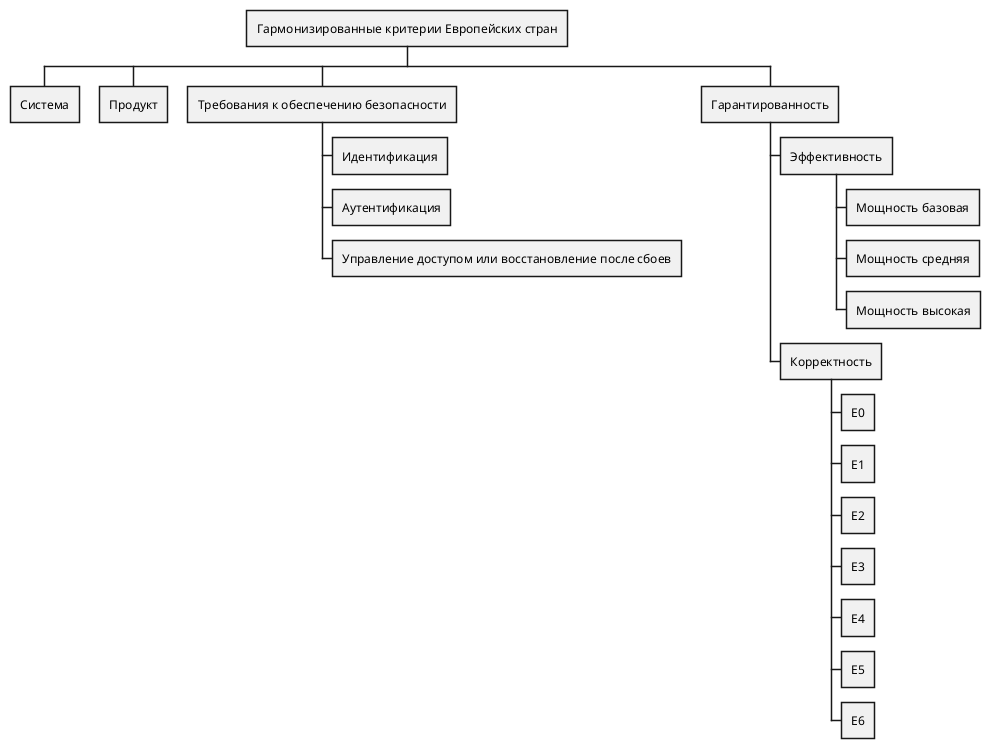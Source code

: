 @startwbs
+ Гармонизированные критерии Европейских стран

++ Система
++ Продукт

++ Требования к обеспечению безопасности
+++ Идентификация
+++ Аутентификация
+++ Управление доступом или восстановление после сбоев

++ Гарантированность
+++ Эффективность
++++ Мощность базовая
++++ Мощность средняя
++++ Мощность высокая
+++ Корректность
++++ Е0
++++ Е1
++++ Е2
++++ Е3
++++ Е4
++++ Е5
++++ Е6
@endwbs